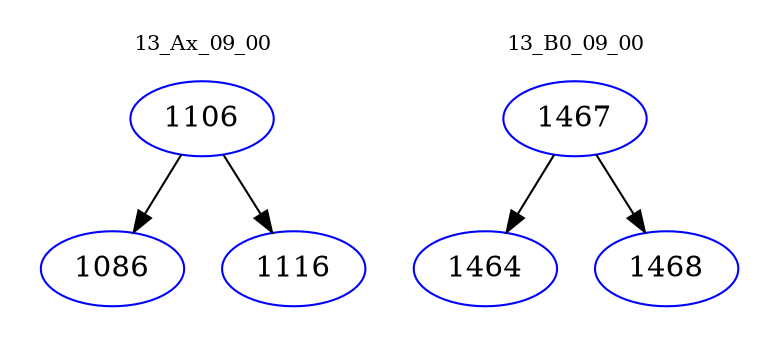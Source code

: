digraph{
subgraph cluster_0 {
color = white
label = "13_Ax_09_00";
fontsize=10;
T0_1106 [label="1106", color="blue"]
T0_1106 -> T0_1086 [color="black"]
T0_1086 [label="1086", color="blue"]
T0_1106 -> T0_1116 [color="black"]
T0_1116 [label="1116", color="blue"]
}
subgraph cluster_1 {
color = white
label = "13_B0_09_00";
fontsize=10;
T1_1467 [label="1467", color="blue"]
T1_1467 -> T1_1464 [color="black"]
T1_1464 [label="1464", color="blue"]
T1_1467 -> T1_1468 [color="black"]
T1_1468 [label="1468", color="blue"]
}
}
